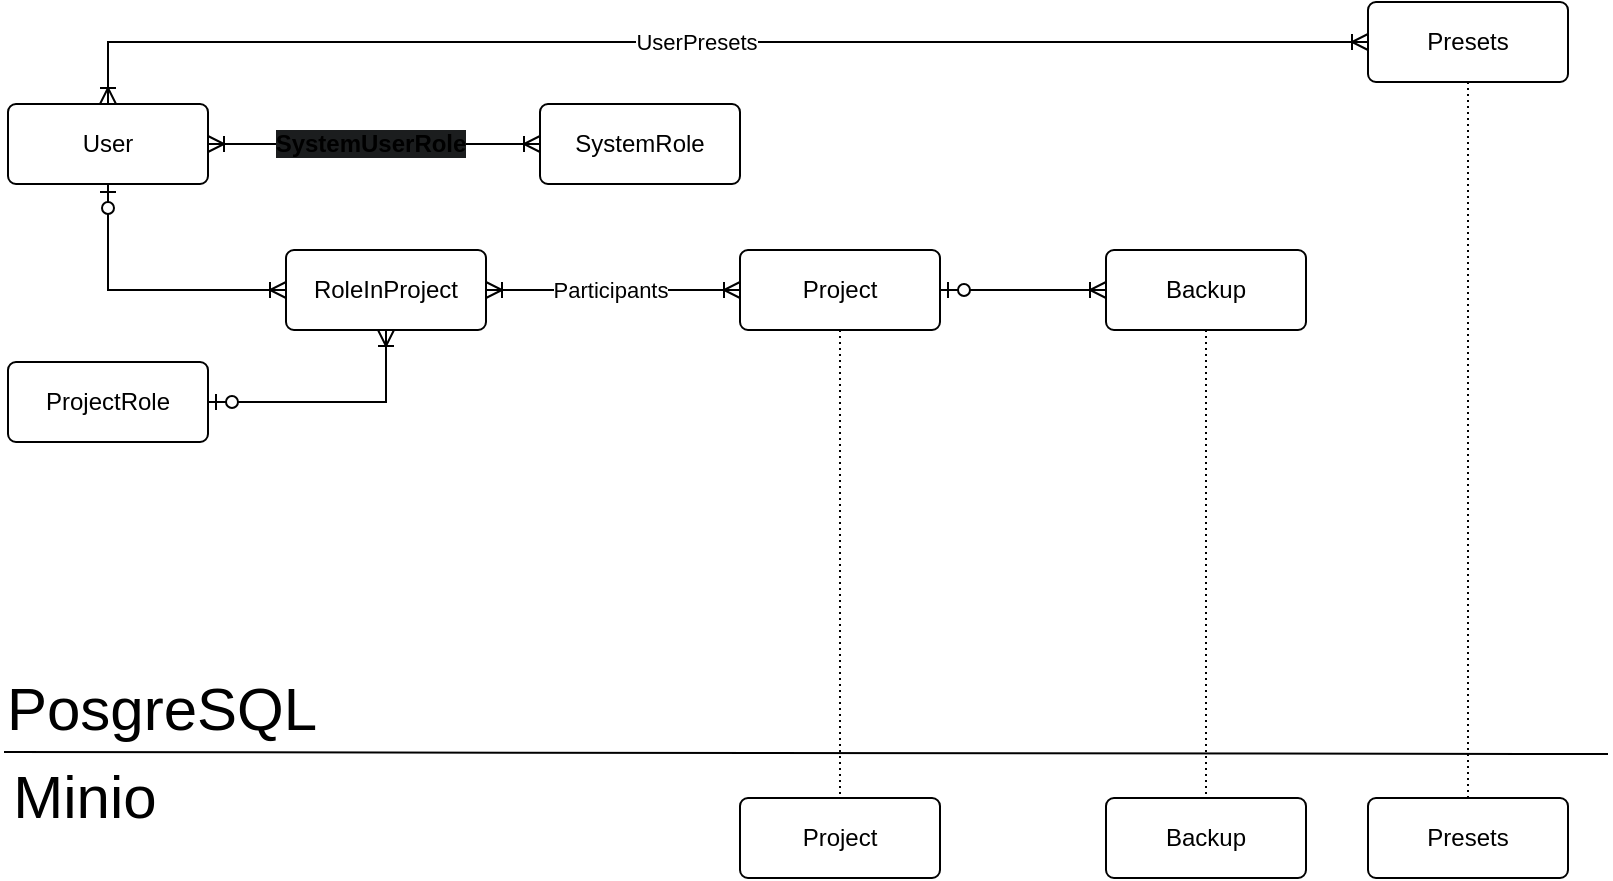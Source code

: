 <mxfile version="28.2.5" pages="2">
  <diagram id="R2lEEEUBdFMjLlhIrx00" name="ER">
    <mxGraphModel dx="772" dy="470" grid="0" gridSize="10" guides="1" tooltips="1" connect="1" arrows="1" fold="1" page="1" pageScale="1" pageWidth="850" pageHeight="1100" math="0" shadow="0" extFonts="Permanent Marker^https://fonts.googleapis.com/css?family=Permanent+Marker">
      <root>
        <mxCell id="0" />
        <mxCell id="1" parent="0" />
        <mxCell id="MiXUTfPicyYtFtNOJcQc-1" value="" style="endArrow=none;html=1;rounded=0;" edge="1" parent="1">
          <mxGeometry width="50" height="50" relative="1" as="geometry">
            <mxPoint x="21" y="662" as="sourcePoint" />
            <mxPoint x="823" y="663" as="targetPoint" />
          </mxGeometry>
        </mxCell>
        <mxCell id="MiXUTfPicyYtFtNOJcQc-2" value="Minio" style="text;html=1;align=center;verticalAlign=middle;whiteSpace=wrap;rounded=0;fontSize=30;" vertex="1" parent="1">
          <mxGeometry x="19" y="669" width="85" height="30" as="geometry" />
        </mxCell>
        <mxCell id="MiXUTfPicyYtFtNOJcQc-3" value="PosgreSQL" style="text;html=1;align=center;verticalAlign=middle;whiteSpace=wrap;rounded=0;fontSize=30;" vertex="1" parent="1">
          <mxGeometry x="19" y="625" width="162" height="30" as="geometry" />
        </mxCell>
        <mxCell id="MiXUTfPicyYtFtNOJcQc-4" value="User" style="rounded=1;arcSize=10;whiteSpace=wrap;html=1;align=center;" vertex="1" parent="1">
          <mxGeometry x="23" y="338" width="100" height="40" as="geometry" />
        </mxCell>
        <mxCell id="MiXUTfPicyYtFtNOJcQc-5" value="SystemRole" style="rounded=1;arcSize=10;whiteSpace=wrap;html=1;align=center;" vertex="1" parent="1">
          <mxGeometry x="289" y="338" width="100" height="40" as="geometry" />
        </mxCell>
        <mxCell id="MiXUTfPicyYtFtNOJcQc-6" value="Project" style="rounded=1;arcSize=10;whiteSpace=wrap;html=1;align=center;" vertex="1" parent="1">
          <mxGeometry x="389" y="411" width="100" height="40" as="geometry" />
        </mxCell>
        <mxCell id="MiXUTfPicyYtFtNOJcQc-7" value="" style="edgeStyle=entityRelationEdgeStyle;fontSize=12;html=1;endArrow=ERoneToMany;startArrow=ERoneToMany;rounded=0;exitX=1;exitY=0.5;exitDx=0;exitDy=0;entryX=0;entryY=0.5;entryDx=0;entryDy=0;" edge="1" parent="1" source="MiXUTfPicyYtFtNOJcQc-4" target="MiXUTfPicyYtFtNOJcQc-5">
          <mxGeometry width="100" height="100" relative="1" as="geometry">
            <mxPoint x="344" y="628" as="sourcePoint" />
            <mxPoint x="444" y="528" as="targetPoint" />
          </mxGeometry>
        </mxCell>
        <mxCell id="MiXUTfPicyYtFtNOJcQc-8" value="&lt;span style=&quot;font-size: 12px; font-weight: 700; background-color: rgb(27, 29, 30);&quot;&gt;SystemUserRole&lt;/span&gt;" style="edgeLabel;html=1;align=center;verticalAlign=middle;resizable=0;points=[];" vertex="1" connectable="0" parent="MiXUTfPicyYtFtNOJcQc-7">
          <mxGeometry x="-0.014" y="-5" relative="1" as="geometry">
            <mxPoint x="-1" y="-5" as="offset" />
          </mxGeometry>
        </mxCell>
        <mxCell id="MiXUTfPicyYtFtNOJcQc-13" value="ProjectRole" style="rounded=1;arcSize=10;whiteSpace=wrap;html=1;align=center;" vertex="1" parent="1">
          <mxGeometry x="23" y="467" width="100" height="40" as="geometry" />
        </mxCell>
        <mxCell id="MiXUTfPicyYtFtNOJcQc-14" value="RoleInProject" style="rounded=1;arcSize=10;whiteSpace=wrap;html=1;align=center;" vertex="1" parent="1">
          <mxGeometry x="162" y="411" width="100" height="40" as="geometry" />
        </mxCell>
        <mxCell id="MiXUTfPicyYtFtNOJcQc-15" value="" style="edgeStyle=orthogonalEdgeStyle;fontSize=12;html=1;endArrow=ERoneToMany;startArrow=ERzeroToOne;rounded=0;exitX=0.5;exitY=1;exitDx=0;exitDy=0;entryX=0;entryY=0.5;entryDx=0;entryDy=0;" edge="1" parent="1" source="MiXUTfPicyYtFtNOJcQc-4" target="MiXUTfPicyYtFtNOJcQc-14">
          <mxGeometry width="100" height="100" relative="1" as="geometry">
            <mxPoint x="237" y="535" as="sourcePoint" />
            <mxPoint x="337" y="435" as="targetPoint" />
          </mxGeometry>
        </mxCell>
        <mxCell id="MiXUTfPicyYtFtNOJcQc-16" value="" style="edgeStyle=orthogonalEdgeStyle;fontSize=12;html=1;endArrow=ERoneToMany;startArrow=ERzeroToOne;rounded=0;exitX=1;exitY=0.5;exitDx=0;exitDy=0;entryX=0.5;entryY=1;entryDx=0;entryDy=0;" edge="1" parent="1" source="MiXUTfPicyYtFtNOJcQc-13" target="MiXUTfPicyYtFtNOJcQc-14">
          <mxGeometry width="100" height="100" relative="1" as="geometry">
            <mxPoint x="170" y="442" as="sourcePoint" />
            <mxPoint x="259" y="495" as="targetPoint" />
          </mxGeometry>
        </mxCell>
        <mxCell id="MiXUTfPicyYtFtNOJcQc-18" value="" style="edgeStyle=entityRelationEdgeStyle;fontSize=12;html=1;endArrow=ERoneToMany;startArrow=ERoneToMany;rounded=0;exitX=1;exitY=0.5;exitDx=0;exitDy=0;entryX=0;entryY=0.5;entryDx=0;entryDy=0;" edge="1" parent="1" source="MiXUTfPicyYtFtNOJcQc-14" target="MiXUTfPicyYtFtNOJcQc-6">
          <mxGeometry width="100" height="100" relative="1" as="geometry">
            <mxPoint x="239" y="353" as="sourcePoint" />
            <mxPoint x="405" y="353" as="targetPoint" />
          </mxGeometry>
        </mxCell>
        <mxCell id="MiXUTfPicyYtFtNOJcQc-19" value="Participants" style="edgeLabel;html=1;align=center;verticalAlign=middle;resizable=0;points=[];" vertex="1" connectable="0" parent="MiXUTfPicyYtFtNOJcQc-18">
          <mxGeometry x="-0.014" y="-5" relative="1" as="geometry">
            <mxPoint x="-1" y="-5" as="offset" />
          </mxGeometry>
        </mxCell>
        <mxCell id="MiXUTfPicyYtFtNOJcQc-21" value="Backup" style="rounded=1;arcSize=10;whiteSpace=wrap;html=1;align=center;" vertex="1" parent="1">
          <mxGeometry x="572" y="411" width="100" height="40" as="geometry" />
        </mxCell>
        <mxCell id="MiXUTfPicyYtFtNOJcQc-22" value="" style="edgeStyle=orthogonalEdgeStyle;fontSize=12;html=1;endArrow=ERoneToMany;startArrow=ERzeroToOne;rounded=0;exitX=1;exitY=0.5;exitDx=0;exitDy=0;entryX=0;entryY=0.5;entryDx=0;entryDy=0;" edge="1" parent="1" source="MiXUTfPicyYtFtNOJcQc-6" target="MiXUTfPicyYtFtNOJcQc-21">
          <mxGeometry width="100" height="100" relative="1" as="geometry">
            <mxPoint x="108" y="425" as="sourcePoint" />
            <mxPoint x="197" y="478" as="targetPoint" />
          </mxGeometry>
        </mxCell>
        <mxCell id="MiXUTfPicyYtFtNOJcQc-24" value="Presets" style="rounded=1;arcSize=10;whiteSpace=wrap;html=1;align=center;" vertex="1" parent="1">
          <mxGeometry x="703" y="287" width="100" height="40" as="geometry" />
        </mxCell>
        <mxCell id="MiXUTfPicyYtFtNOJcQc-25" value="" style="edgeStyle=orthogonalEdgeStyle;fontSize=12;html=1;endArrow=ERoneToMany;startArrow=ERoneToMany;rounded=0;exitX=0.5;exitY=0;exitDx=0;exitDy=0;entryX=0;entryY=0.5;entryDx=0;entryDy=0;" edge="1" parent="1" source="MiXUTfPicyYtFtNOJcQc-4" target="MiXUTfPicyYtFtNOJcQc-24">
          <mxGeometry width="100" height="100" relative="1" as="geometry">
            <mxPoint x="235" y="355" as="sourcePoint" />
            <mxPoint x="401" y="355" as="targetPoint" />
          </mxGeometry>
        </mxCell>
        <mxCell id="MiXUTfPicyYtFtNOJcQc-26" value="UserPresets" style="edgeLabel;html=1;align=center;verticalAlign=middle;resizable=0;points=[];" vertex="1" connectable="0" parent="MiXUTfPicyYtFtNOJcQc-25">
          <mxGeometry x="-0.014" y="-5" relative="1" as="geometry">
            <mxPoint x="-1" y="-5" as="offset" />
          </mxGeometry>
        </mxCell>
        <mxCell id="MiXUTfPicyYtFtNOJcQc-27" value="" style="endArrow=none;html=1;rounded=0;dashed=1;dashPattern=1 2;exitX=0.5;exitY=1;exitDx=0;exitDy=0;entryX=0.5;entryY=0;entryDx=0;entryDy=0;" edge="1" parent="1" source="MiXUTfPicyYtFtNOJcQc-6" target="MiXUTfPicyYtFtNOJcQc-29">
          <mxGeometry relative="1" as="geometry">
            <mxPoint x="277" y="593" as="sourcePoint" />
            <mxPoint x="437" y="742" as="targetPoint" />
          </mxGeometry>
        </mxCell>
        <mxCell id="MiXUTfPicyYtFtNOJcQc-29" value="Project" style="rounded=1;arcSize=10;whiteSpace=wrap;html=1;align=center;" vertex="1" parent="1">
          <mxGeometry x="389" y="685" width="100" height="40" as="geometry" />
        </mxCell>
        <mxCell id="MiXUTfPicyYtFtNOJcQc-30" value="Backup" style="rounded=1;arcSize=10;whiteSpace=wrap;html=1;align=center;" vertex="1" parent="1">
          <mxGeometry x="572" y="685" width="100" height="40" as="geometry" />
        </mxCell>
        <mxCell id="MiXUTfPicyYtFtNOJcQc-31" value="" style="endArrow=none;html=1;rounded=0;dashed=1;dashPattern=1 2;exitX=0.5;exitY=1;exitDx=0;exitDy=0;" edge="1" parent="1" source="MiXUTfPicyYtFtNOJcQc-21" target="MiXUTfPicyYtFtNOJcQc-30">
          <mxGeometry relative="1" as="geometry">
            <mxPoint x="440" y="617" as="sourcePoint" />
            <mxPoint x="443" y="906" as="targetPoint" />
          </mxGeometry>
        </mxCell>
        <mxCell id="MiXUTfPicyYtFtNOJcQc-32" value="" style="endArrow=none;html=1;rounded=0;dashed=1;dashPattern=1 2;exitX=0.5;exitY=1;exitDx=0;exitDy=0;" edge="1" parent="1" source="MiXUTfPicyYtFtNOJcQc-24" target="MiXUTfPicyYtFtNOJcQc-33">
          <mxGeometry relative="1" as="geometry">
            <mxPoint x="619" y="554" as="sourcePoint" />
            <mxPoint x="777" y="714" as="targetPoint" />
          </mxGeometry>
        </mxCell>
        <mxCell id="MiXUTfPicyYtFtNOJcQc-33" value="Presets" style="rounded=1;arcSize=10;whiteSpace=wrap;html=1;align=center;" vertex="1" parent="1">
          <mxGeometry x="703" y="685" width="100" height="40" as="geometry" />
        </mxCell>
      </root>
    </mxGraphModel>
  </diagram>
  <diagram id="X4mFabVFIlzyKLe22SA6" name="Даталогическая">
    <mxGraphModel dx="1737" dy="1057" grid="0" gridSize="10" guides="1" tooltips="1" connect="1" arrows="1" fold="1" page="1" pageScale="1" pageWidth="827" pageHeight="1169" math="0" shadow="0">
      <root>
        <mxCell id="0" />
        <mxCell id="1" parent="0" />
        <mxCell id="0GgDNS_h3OPuPoDcjd2u-1" value="" style="endArrow=none;html=1;rounded=0;" edge="1" parent="1">
          <mxGeometry width="50" height="50" relative="1" as="geometry">
            <mxPoint x="70" y="951" as="sourcePoint" />
            <mxPoint x="1612" y="951" as="targetPoint" />
          </mxGeometry>
        </mxCell>
        <mxCell id="0GgDNS_h3OPuPoDcjd2u-2" value="Minio" style="text;html=1;align=center;verticalAlign=middle;whiteSpace=wrap;rounded=0;fontSize=30;" vertex="1" parent="1">
          <mxGeometry x="68" y="958" width="85" height="30" as="geometry" />
        </mxCell>
        <mxCell id="0GgDNS_h3OPuPoDcjd2u-3" value="PosgreSQL" style="text;html=1;align=center;verticalAlign=middle;whiteSpace=wrap;rounded=0;fontSize=30;" vertex="1" parent="1">
          <mxGeometry x="68" y="914" width="162" height="30" as="geometry" />
        </mxCell>
        <mxCell id="0GgDNS_h3OPuPoDcjd2u-20" value="" style="endArrow=none;html=1;rounded=0;dashed=1;dashPattern=1 2;exitX=0.529;exitY=1.067;exitDx=0;exitDy=0;entryX=0.5;entryY=0;entryDx=0;entryDy=0;exitPerimeter=0;" edge="1" parent="1" source="Ulau5M928v_NLV1CmxzD-84" target="0GgDNS_h3OPuPoDcjd2u-21">
          <mxGeometry relative="1" as="geometry">
            <mxPoint x="627" y="740" as="sourcePoint" />
            <mxPoint x="625" y="1031" as="targetPoint" />
          </mxGeometry>
        </mxCell>
        <mxCell id="0GgDNS_h3OPuPoDcjd2u-21" value="Project" style="rounded=1;arcSize=10;whiteSpace=wrap;html=1;align=center;" vertex="1" parent="1">
          <mxGeometry x="577" y="974" width="100" height="40" as="geometry" />
        </mxCell>
        <mxCell id="0GgDNS_h3OPuPoDcjd2u-22" value="Backup" style="rounded=1;arcSize=10;whiteSpace=wrap;html=1;align=center;" vertex="1" parent="1">
          <mxGeometry x="902" y="974" width="100" height="40" as="geometry" />
        </mxCell>
        <mxCell id="0GgDNS_h3OPuPoDcjd2u-23" value="" style="endArrow=none;html=1;rounded=0;dashed=1;dashPattern=1 2;exitX=0.542;exitY=1.016;exitDx=0;exitDy=0;exitPerimeter=0;" edge="1" parent="1" source="Ulau5M928v_NLV1CmxzD-100" target="0GgDNS_h3OPuPoDcjd2u-22">
          <mxGeometry relative="1" as="geometry">
            <mxPoint x="952" y="740" as="sourcePoint" />
            <mxPoint x="773" y="1195" as="targetPoint" />
          </mxGeometry>
        </mxCell>
        <mxCell id="0GgDNS_h3OPuPoDcjd2u-24" value="" style="endArrow=none;html=1;rounded=0;dashed=1;dashPattern=1 2;exitX=0.54;exitY=1.155;exitDx=0;exitDy=0;exitPerimeter=0;" edge="1" parent="1" source="Ulau5M928v_NLV1CmxzD-13" target="0GgDNS_h3OPuPoDcjd2u-25">
          <mxGeometry relative="1" as="geometry">
            <mxPoint x="1189" y="616" as="sourcePoint" />
            <mxPoint x="1213" y="1003" as="targetPoint" />
          </mxGeometry>
        </mxCell>
        <mxCell id="0GgDNS_h3OPuPoDcjd2u-25" value="Presets" style="rounded=1;arcSize=10;whiteSpace=wrap;html=1;align=center;" vertex="1" parent="1">
          <mxGeometry x="1139" y="974" width="100" height="40" as="geometry" />
        </mxCell>
        <mxCell id="0GgDNS_h3OPuPoDcjd2u-26" value="Role" style="shape=table;startSize=30;container=1;collapsible=1;childLayout=tableLayout;fixedRows=1;rowLines=0;fontStyle=1;align=center;resizeLast=1;html=1;" vertex="1" parent="1">
          <mxGeometry x="76" y="744" width="180" height="121" as="geometry" />
        </mxCell>
        <mxCell id="0GgDNS_h3OPuPoDcjd2u-27" value="" style="shape=tableRow;horizontal=0;startSize=0;swimlaneHead=0;swimlaneBody=0;fillColor=none;collapsible=0;dropTarget=0;points=[[0,0.5],[1,0.5]];portConstraint=eastwest;top=0;left=0;right=0;bottom=1;" vertex="1" parent="0GgDNS_h3OPuPoDcjd2u-26">
          <mxGeometry y="30" width="180" height="30" as="geometry" />
        </mxCell>
        <mxCell id="0GgDNS_h3OPuPoDcjd2u-28" value="PK" style="shape=partialRectangle;connectable=0;fillColor=none;top=0;left=0;bottom=0;right=0;fontStyle=1;overflow=hidden;whiteSpace=wrap;html=1;" vertex="1" parent="0GgDNS_h3OPuPoDcjd2u-27">
          <mxGeometry width="30" height="30" as="geometry">
            <mxRectangle width="30" height="30" as="alternateBounds" />
          </mxGeometry>
        </mxCell>
        <mxCell id="0GgDNS_h3OPuPoDcjd2u-29" value="id serial" style="shape=partialRectangle;connectable=0;fillColor=none;top=0;left=0;bottom=0;right=0;align=left;spacingLeft=6;fontStyle=5;overflow=hidden;whiteSpace=wrap;html=1;" vertex="1" parent="0GgDNS_h3OPuPoDcjd2u-27">
          <mxGeometry x="30" width="150" height="30" as="geometry">
            <mxRectangle width="150" height="30" as="alternateBounds" />
          </mxGeometry>
        </mxCell>
        <mxCell id="0GgDNS_h3OPuPoDcjd2u-30" value="" style="shape=tableRow;horizontal=0;startSize=0;swimlaneHead=0;swimlaneBody=0;fillColor=none;collapsible=0;dropTarget=0;points=[[0,0.5],[1,0.5]];portConstraint=eastwest;top=0;left=0;right=0;bottom=0;" vertex="1" parent="0GgDNS_h3OPuPoDcjd2u-26">
          <mxGeometry y="60" width="180" height="30" as="geometry" />
        </mxCell>
        <mxCell id="0GgDNS_h3OPuPoDcjd2u-31" value="" style="shape=partialRectangle;connectable=0;fillColor=none;top=0;left=0;bottom=0;right=0;editable=1;overflow=hidden;whiteSpace=wrap;html=1;" vertex="1" parent="0GgDNS_h3OPuPoDcjd2u-30">
          <mxGeometry width="30" height="30" as="geometry">
            <mxRectangle width="30" height="30" as="alternateBounds" />
          </mxGeometry>
        </mxCell>
        <mxCell id="0GgDNS_h3OPuPoDcjd2u-32" value="name NOT NULL" style="shape=partialRectangle;connectable=0;fillColor=none;top=0;left=0;bottom=0;right=0;align=left;spacingLeft=6;overflow=hidden;whiteSpace=wrap;html=1;" vertex="1" parent="0GgDNS_h3OPuPoDcjd2u-30">
          <mxGeometry x="30" width="150" height="30" as="geometry">
            <mxRectangle width="150" height="30" as="alternateBounds" />
          </mxGeometry>
        </mxCell>
        <mxCell id="EyJloeA4ZPEIXyLU_PgT-1" value="" style="shape=tableRow;horizontal=0;startSize=0;swimlaneHead=0;swimlaneBody=0;fillColor=none;collapsible=0;dropTarget=0;points=[[0,0.5],[1,0.5]];portConstraint=eastwest;top=0;left=0;right=0;bottom=0;" vertex="1" parent="0GgDNS_h3OPuPoDcjd2u-26">
          <mxGeometry y="90" width="180" height="30" as="geometry" />
        </mxCell>
        <mxCell id="EyJloeA4ZPEIXyLU_PgT-2" value="" style="shape=partialRectangle;connectable=0;fillColor=none;top=0;left=0;bottom=0;right=0;editable=1;overflow=hidden;whiteSpace=wrap;html=1;" vertex="1" parent="EyJloeA4ZPEIXyLU_PgT-1">
          <mxGeometry width="30" height="30" as="geometry">
            <mxRectangle width="30" height="30" as="alternateBounds" />
          </mxGeometry>
        </mxCell>
        <mxCell id="EyJloeA4ZPEIXyLU_PgT-3" value="description NOT NULL" style="shape=partialRectangle;connectable=0;fillColor=none;top=0;left=0;bottom=0;right=0;align=left;spacingLeft=6;overflow=hidden;whiteSpace=wrap;html=1;" vertex="1" parent="EyJloeA4ZPEIXyLU_PgT-1">
          <mxGeometry x="30" width="150" height="30" as="geometry">
            <mxRectangle width="150" height="30" as="alternateBounds" />
          </mxGeometry>
        </mxCell>
        <mxCell id="0GgDNS_h3OPuPoDcjd2u-39" value="User" style="shape=table;startSize=30;container=1;collapsible=1;childLayout=tableLayout;fixedRows=1;rowLines=0;fontStyle=1;align=center;resizeLast=1;html=1;" vertex="1" parent="1">
          <mxGeometry x="68" y="358" width="180" height="90.95" as="geometry" />
        </mxCell>
        <mxCell id="0GgDNS_h3OPuPoDcjd2u-40" value="" style="shape=tableRow;horizontal=0;startSize=0;swimlaneHead=0;swimlaneBody=0;fillColor=none;collapsible=0;dropTarget=0;points=[[0,0.5],[1,0.5]];portConstraint=eastwest;top=0;left=0;right=0;bottom=1;" vertex="1" parent="0GgDNS_h3OPuPoDcjd2u-39">
          <mxGeometry y="30" width="180" height="30" as="geometry" />
        </mxCell>
        <mxCell id="0GgDNS_h3OPuPoDcjd2u-41" value="PK" style="shape=partialRectangle;connectable=0;fillColor=none;top=0;left=0;bottom=0;right=0;fontStyle=1;overflow=hidden;whiteSpace=wrap;html=1;" vertex="1" parent="0GgDNS_h3OPuPoDcjd2u-40">
          <mxGeometry width="30" height="30" as="geometry">
            <mxRectangle width="30" height="30" as="alternateBounds" />
          </mxGeometry>
        </mxCell>
        <mxCell id="0GgDNS_h3OPuPoDcjd2u-42" value="username varchar(15)" style="shape=partialRectangle;connectable=0;fillColor=none;top=0;left=0;bottom=0;right=0;align=left;spacingLeft=6;fontStyle=5;overflow=hidden;whiteSpace=wrap;html=1;" vertex="1" parent="0GgDNS_h3OPuPoDcjd2u-40">
          <mxGeometry x="30" width="150" height="30" as="geometry">
            <mxRectangle width="150" height="30" as="alternateBounds" />
          </mxGeometry>
        </mxCell>
        <mxCell id="EyJloeA4ZPEIXyLU_PgT-14" value="" style="shape=tableRow;horizontal=0;startSize=0;swimlaneHead=0;swimlaneBody=0;fillColor=none;collapsible=0;dropTarget=0;points=[[0,0.5],[1,0.5]];portConstraint=eastwest;top=0;left=0;right=0;bottom=0;" vertex="1" parent="0GgDNS_h3OPuPoDcjd2u-39">
          <mxGeometry y="60" width="180" height="30" as="geometry" />
        </mxCell>
        <mxCell id="EyJloeA4ZPEIXyLU_PgT-15" value="" style="shape=partialRectangle;connectable=0;fillColor=none;top=0;left=0;bottom=0;right=0;editable=1;overflow=hidden;whiteSpace=wrap;html=1;" vertex="1" parent="EyJloeA4ZPEIXyLU_PgT-14">
          <mxGeometry width="30" height="30" as="geometry">
            <mxRectangle width="30" height="30" as="alternateBounds" />
          </mxGeometry>
        </mxCell>
        <mxCell id="EyJloeA4ZPEIXyLU_PgT-16" value="email NOT NULL" style="shape=partialRectangle;connectable=0;fillColor=none;top=0;left=0;bottom=0;right=0;align=left;spacingLeft=6;overflow=hidden;whiteSpace=wrap;html=1;" vertex="1" parent="EyJloeA4ZPEIXyLU_PgT-14">
          <mxGeometry x="30" width="150" height="30" as="geometry">
            <mxRectangle width="150" height="30" as="alternateBounds" />
          </mxGeometry>
        </mxCell>
        <mxCell id="EyJloeA4ZPEIXyLU_PgT-4" value="Role" style="shape=table;startSize=30;container=1;collapsible=1;childLayout=tableLayout;fixedRows=1;rowLines=0;fontStyle=1;align=center;resizeLast=1;html=1;" vertex="1" parent="1">
          <mxGeometry x="566" y="357.95" width="217" height="91" as="geometry" />
        </mxCell>
        <mxCell id="EyJloeA4ZPEIXyLU_PgT-5" value="" style="shape=tableRow;horizontal=0;startSize=0;swimlaneHead=0;swimlaneBody=0;fillColor=none;collapsible=0;dropTarget=0;points=[[0,0.5],[1,0.5]];portConstraint=eastwest;top=0;left=0;right=0;bottom=1;" vertex="1" parent="EyJloeA4ZPEIXyLU_PgT-4">
          <mxGeometry y="30" width="217" height="30" as="geometry" />
        </mxCell>
        <mxCell id="EyJloeA4ZPEIXyLU_PgT-6" value="PK" style="shape=partialRectangle;connectable=0;fillColor=none;top=0;left=0;bottom=0;right=0;fontStyle=1;overflow=hidden;whiteSpace=wrap;html=1;" vertex="1" parent="EyJloeA4ZPEIXyLU_PgT-5">
          <mxGeometry width="30" height="30" as="geometry">
            <mxRectangle width="30" height="30" as="alternateBounds" />
          </mxGeometry>
        </mxCell>
        <mxCell id="EyJloeA4ZPEIXyLU_PgT-7" value="id serial" style="shape=partialRectangle;connectable=0;fillColor=none;top=0;left=0;bottom=0;right=0;align=left;spacingLeft=6;fontStyle=5;overflow=hidden;whiteSpace=wrap;html=1;" vertex="1" parent="EyJloeA4ZPEIXyLU_PgT-5">
          <mxGeometry x="30" width="187" height="30" as="geometry">
            <mxRectangle width="187" height="30" as="alternateBounds" />
          </mxGeometry>
        </mxCell>
        <mxCell id="EyJloeA4ZPEIXyLU_PgT-8" value="" style="shape=tableRow;horizontal=0;startSize=0;swimlaneHead=0;swimlaneBody=0;fillColor=none;collapsible=0;dropTarget=0;points=[[0,0.5],[1,0.5]];portConstraint=eastwest;top=0;left=0;right=0;bottom=0;" vertex="1" parent="EyJloeA4ZPEIXyLU_PgT-4">
          <mxGeometry y="60" width="217" height="30" as="geometry" />
        </mxCell>
        <mxCell id="EyJloeA4ZPEIXyLU_PgT-9" value="" style="shape=partialRectangle;connectable=0;fillColor=none;top=0;left=0;bottom=0;right=0;editable=1;overflow=hidden;whiteSpace=wrap;html=1;" vertex="1" parent="EyJloeA4ZPEIXyLU_PgT-8">
          <mxGeometry width="30" height="30" as="geometry">
            <mxRectangle width="30" height="30" as="alternateBounds" />
          </mxGeometry>
        </mxCell>
        <mxCell id="EyJloeA4ZPEIXyLU_PgT-10" value="name varchar (20) NOT NULL" style="shape=partialRectangle;connectable=0;fillColor=none;top=0;left=0;bottom=0;right=0;align=left;spacingLeft=6;overflow=hidden;whiteSpace=wrap;html=1;" vertex="1" parent="EyJloeA4ZPEIXyLU_PgT-8">
          <mxGeometry x="30" width="187" height="30" as="geometry">
            <mxRectangle width="187" height="30" as="alternateBounds" />
          </mxGeometry>
        </mxCell>
        <mxCell id="EyJloeA4ZPEIXyLU_PgT-23" value="SystemUserRole" style="shape=table;startSize=30;container=1;collapsible=1;childLayout=tableLayout;fixedRows=1;rowLines=0;fontStyle=1;align=center;resizeLast=1;html=1;" vertex="1" parent="1">
          <mxGeometry x="313" y="357.95" width="180" height="121" as="geometry" />
        </mxCell>
        <mxCell id="EyJloeA4ZPEIXyLU_PgT-24" value="" style="shape=tableRow;horizontal=0;startSize=0;swimlaneHead=0;swimlaneBody=0;fillColor=none;collapsible=0;dropTarget=0;points=[[0,0.5],[1,0.5]];portConstraint=eastwest;top=0;left=0;right=0;bottom=1;" vertex="1" parent="EyJloeA4ZPEIXyLU_PgT-23">
          <mxGeometry y="30" width="180" height="30" as="geometry" />
        </mxCell>
        <mxCell id="EyJloeA4ZPEIXyLU_PgT-25" value="PK" style="shape=partialRectangle;connectable=0;fillColor=none;top=0;left=0;bottom=0;right=0;fontStyle=1;overflow=hidden;whiteSpace=wrap;html=1;" vertex="1" parent="EyJloeA4ZPEIXyLU_PgT-24">
          <mxGeometry width="30" height="30" as="geometry">
            <mxRectangle width="30" height="30" as="alternateBounds" />
          </mxGeometry>
        </mxCell>
        <mxCell id="EyJloeA4ZPEIXyLU_PgT-26" value="id serial" style="shape=partialRectangle;connectable=0;fillColor=none;top=0;left=0;bottom=0;right=0;align=left;spacingLeft=6;fontStyle=5;overflow=hidden;whiteSpace=wrap;html=1;" vertex="1" parent="EyJloeA4ZPEIXyLU_PgT-24">
          <mxGeometry x="30" width="150" height="30" as="geometry">
            <mxRectangle width="150" height="30" as="alternateBounds" />
          </mxGeometry>
        </mxCell>
        <mxCell id="EyJloeA4ZPEIXyLU_PgT-27" value="" style="shape=tableRow;horizontal=0;startSize=0;swimlaneHead=0;swimlaneBody=0;fillColor=none;collapsible=0;dropTarget=0;points=[[0,0.5],[1,0.5]];portConstraint=eastwest;top=0;left=0;right=0;bottom=0;" vertex="1" parent="EyJloeA4ZPEIXyLU_PgT-23">
          <mxGeometry y="60" width="180" height="30" as="geometry" />
        </mxCell>
        <mxCell id="EyJloeA4ZPEIXyLU_PgT-28" value="FK" style="shape=partialRectangle;connectable=0;fillColor=none;top=0;left=0;bottom=0;right=0;editable=1;overflow=hidden;whiteSpace=wrap;html=1;" vertex="1" parent="EyJloeA4ZPEIXyLU_PgT-27">
          <mxGeometry width="30" height="30" as="geometry">
            <mxRectangle width="30" height="30" as="alternateBounds" />
          </mxGeometry>
        </mxCell>
        <mxCell id="EyJloeA4ZPEIXyLU_PgT-29" value="username NOT NULL" style="shape=partialRectangle;connectable=0;fillColor=none;top=0;left=0;bottom=0;right=0;align=left;spacingLeft=6;overflow=hidden;whiteSpace=wrap;html=1;" vertex="1" parent="EyJloeA4ZPEIXyLU_PgT-27">
          <mxGeometry x="30" width="150" height="30" as="geometry">
            <mxRectangle width="150" height="30" as="alternateBounds" />
          </mxGeometry>
        </mxCell>
        <mxCell id="Ulau5M928v_NLV1CmxzD-1" value="" style="shape=tableRow;horizontal=0;startSize=0;swimlaneHead=0;swimlaneBody=0;fillColor=none;collapsible=0;dropTarget=0;points=[[0,0.5],[1,0.5]];portConstraint=eastwest;top=0;left=0;right=0;bottom=0;" vertex="1" parent="EyJloeA4ZPEIXyLU_PgT-23">
          <mxGeometry y="90" width="180" height="30" as="geometry" />
        </mxCell>
        <mxCell id="Ulau5M928v_NLV1CmxzD-2" value="FK" style="shape=partialRectangle;connectable=0;fillColor=none;top=0;left=0;bottom=0;right=0;editable=1;overflow=hidden;whiteSpace=wrap;html=1;" vertex="1" parent="Ulau5M928v_NLV1CmxzD-1">
          <mxGeometry width="30" height="30" as="geometry">
            <mxRectangle width="30" height="30" as="alternateBounds" />
          </mxGeometry>
        </mxCell>
        <mxCell id="Ulau5M928v_NLV1CmxzD-3" value="role_id NOT NULL" style="shape=partialRectangle;connectable=0;fillColor=none;top=0;left=0;bottom=0;right=0;align=left;spacingLeft=6;overflow=hidden;whiteSpace=wrap;html=1;" vertex="1" parent="Ulau5M928v_NLV1CmxzD-1">
          <mxGeometry x="30" width="150" height="30" as="geometry">
            <mxRectangle width="150" height="30" as="alternateBounds" />
          </mxGeometry>
        </mxCell>
        <mxCell id="Ulau5M928v_NLV1CmxzD-4" value="" style="edgeStyle=orthogonalEdgeStyle;fontSize=12;html=1;endArrow=ERoneToMany;startArrow=ERmandOne;rounded=0;exitX=1;exitY=0.5;exitDx=0;exitDy=0;entryX=0;entryY=0.5;entryDx=0;entryDy=0;" edge="1" parent="1" source="0GgDNS_h3OPuPoDcjd2u-40" target="EyJloeA4ZPEIXyLU_PgT-27">
          <mxGeometry width="100" height="100" relative="1" as="geometry">
            <mxPoint x="463" y="575" as="sourcePoint" />
            <mxPoint x="563" y="475" as="targetPoint" />
          </mxGeometry>
        </mxCell>
        <mxCell id="Ulau5M928v_NLV1CmxzD-5" value="" style="edgeStyle=orthogonalEdgeStyle;fontSize=12;html=1;endArrow=ERoneToMany;startArrow=ERmandOne;rounded=0;exitX=0;exitY=0.5;exitDx=0;exitDy=0;entryX=1;entryY=0.5;entryDx=0;entryDy=0;" edge="1" parent="1" source="EyJloeA4ZPEIXyLU_PgT-5" target="Ulau5M928v_NLV1CmxzD-1">
          <mxGeometry width="100" height="100" relative="1" as="geometry">
            <mxPoint x="276" y="421" as="sourcePoint" />
            <mxPoint x="341" y="451" as="targetPoint" />
          </mxGeometry>
        </mxCell>
        <mxCell id="Ulau5M928v_NLV1CmxzD-6" value="Presets" style="shape=table;startSize=30;container=1;collapsible=1;childLayout=tableLayout;fixedRows=1;rowLines=0;fontStyle=1;align=center;resizeLast=1;html=1;" vertex="1" parent="1">
          <mxGeometry x="1064" y="176.95" width="227" height="181" as="geometry" />
        </mxCell>
        <mxCell id="Ulau5M928v_NLV1CmxzD-7" value="" style="shape=tableRow;horizontal=0;startSize=0;swimlaneHead=0;swimlaneBody=0;fillColor=none;collapsible=0;dropTarget=0;points=[[0,0.5],[1,0.5]];portConstraint=eastwest;top=0;left=0;right=0;bottom=1;" vertex="1" parent="Ulau5M928v_NLV1CmxzD-6">
          <mxGeometry y="30" width="227" height="30" as="geometry" />
        </mxCell>
        <mxCell id="Ulau5M928v_NLV1CmxzD-8" value="PK" style="shape=partialRectangle;connectable=0;fillColor=none;top=0;left=0;bottom=0;right=0;fontStyle=1;overflow=hidden;whiteSpace=wrap;html=1;" vertex="1" parent="Ulau5M928v_NLV1CmxzD-7">
          <mxGeometry width="30" height="30" as="geometry">
            <mxRectangle width="30" height="30" as="alternateBounds" />
          </mxGeometry>
        </mxCell>
        <mxCell id="Ulau5M928v_NLV1CmxzD-9" value="id serial" style="shape=partialRectangle;connectable=0;fillColor=none;top=0;left=0;bottom=0;right=0;align=left;spacingLeft=6;fontStyle=5;overflow=hidden;whiteSpace=wrap;html=1;" vertex="1" parent="Ulau5M928v_NLV1CmxzD-7">
          <mxGeometry x="30" width="197" height="30" as="geometry">
            <mxRectangle width="197" height="30" as="alternateBounds" />
          </mxGeometry>
        </mxCell>
        <mxCell id="Ulau5M928v_NLV1CmxzD-10" value="" style="shape=tableRow;horizontal=0;startSize=0;swimlaneHead=0;swimlaneBody=0;fillColor=none;collapsible=0;dropTarget=0;points=[[0,0.5],[1,0.5]];portConstraint=eastwest;top=0;left=0;right=0;bottom=0;" vertex="1" parent="Ulau5M928v_NLV1CmxzD-6">
          <mxGeometry y="60" width="227" height="30" as="geometry" />
        </mxCell>
        <mxCell id="Ulau5M928v_NLV1CmxzD-11" value="" style="shape=partialRectangle;connectable=0;fillColor=none;top=0;left=0;bottom=0;right=0;editable=1;overflow=hidden;whiteSpace=wrap;html=1;" vertex="1" parent="Ulau5M928v_NLV1CmxzD-10">
          <mxGeometry width="30" height="30" as="geometry">
            <mxRectangle width="30" height="30" as="alternateBounds" />
          </mxGeometry>
        </mxCell>
        <mxCell id="Ulau5M928v_NLV1CmxzD-12" value="name varchar(30) NOT NULL" style="shape=partialRectangle;connectable=0;fillColor=none;top=0;left=0;bottom=0;right=0;align=left;spacingLeft=6;overflow=hidden;whiteSpace=wrap;html=1;" vertex="1" parent="Ulau5M928v_NLV1CmxzD-10">
          <mxGeometry x="30" width="197" height="30" as="geometry">
            <mxRectangle width="197" height="30" as="alternateBounds" />
          </mxGeometry>
        </mxCell>
        <mxCell id="Ulau5M928v_NLV1CmxzD-26" value="" style="shape=tableRow;horizontal=0;startSize=0;swimlaneHead=0;swimlaneBody=0;fillColor=none;collapsible=0;dropTarget=0;points=[[0,0.5],[1,0.5]];portConstraint=eastwest;top=0;left=0;right=0;bottom=0;" vertex="1" parent="Ulau5M928v_NLV1CmxzD-6">
          <mxGeometry y="90" width="227" height="30" as="geometry" />
        </mxCell>
        <mxCell id="Ulau5M928v_NLV1CmxzD-27" value="" style="shape=partialRectangle;connectable=0;fillColor=none;top=0;left=0;bottom=0;right=0;editable=1;overflow=hidden;whiteSpace=wrap;html=1;" vertex="1" parent="Ulau5M928v_NLV1CmxzD-26">
          <mxGeometry width="30" height="30" as="geometry">
            <mxRectangle width="30" height="30" as="alternateBounds" />
          </mxGeometry>
        </mxCell>
        <mxCell id="Ulau5M928v_NLV1CmxzD-28" value="description text" style="shape=partialRectangle;connectable=0;fillColor=none;top=0;left=0;bottom=0;right=0;align=left;spacingLeft=6;overflow=hidden;whiteSpace=wrap;html=1;" vertex="1" parent="Ulau5M928v_NLV1CmxzD-26">
          <mxGeometry x="30" width="197" height="30" as="geometry">
            <mxRectangle width="197" height="30" as="alternateBounds" />
          </mxGeometry>
        </mxCell>
        <mxCell id="Ulau5M928v_NLV1CmxzD-29" value="" style="shape=tableRow;horizontal=0;startSize=0;swimlaneHead=0;swimlaneBody=0;fillColor=none;collapsible=0;dropTarget=0;points=[[0,0.5],[1,0.5]];portConstraint=eastwest;top=0;left=0;right=0;bottom=0;" vertex="1" parent="Ulau5M928v_NLV1CmxzD-6">
          <mxGeometry y="120" width="227" height="30" as="geometry" />
        </mxCell>
        <mxCell id="Ulau5M928v_NLV1CmxzD-30" value="FK" style="shape=partialRectangle;connectable=0;fillColor=none;top=0;left=0;bottom=0;right=0;editable=1;overflow=hidden;whiteSpace=wrap;html=1;" vertex="1" parent="Ulau5M928v_NLV1CmxzD-29">
          <mxGeometry width="30" height="30" as="geometry">
            <mxRectangle width="30" height="30" as="alternateBounds" />
          </mxGeometry>
        </mxCell>
        <mxCell id="Ulau5M928v_NLV1CmxzD-31" value="username NOT NULL" style="shape=partialRectangle;connectable=0;fillColor=none;top=0;left=0;bottom=0;right=0;align=left;spacingLeft=6;overflow=hidden;whiteSpace=wrap;html=1;" vertex="1" parent="Ulau5M928v_NLV1CmxzD-29">
          <mxGeometry x="30" width="197" height="30" as="geometry">
            <mxRectangle width="197" height="30" as="alternateBounds" />
          </mxGeometry>
        </mxCell>
        <mxCell id="Ulau5M928v_NLV1CmxzD-13" value="" style="shape=tableRow;horizontal=0;startSize=0;swimlaneHead=0;swimlaneBody=0;fillColor=none;collapsible=0;dropTarget=0;points=[[0,0.5],[1,0.5]];portConstraint=eastwest;top=0;left=0;right=0;bottom=0;" vertex="1" parent="Ulau5M928v_NLV1CmxzD-6">
          <mxGeometry y="150" width="227" height="30" as="geometry" />
        </mxCell>
        <mxCell id="Ulau5M928v_NLV1CmxzD-14" value="" style="shape=partialRectangle;connectable=0;fillColor=none;top=0;left=0;bottom=0;right=0;editable=1;overflow=hidden;whiteSpace=wrap;html=1;" vertex="1" parent="Ulau5M928v_NLV1CmxzD-13">
          <mxGeometry width="30" height="30" as="geometry">
            <mxRectangle width="30" height="30" as="alternateBounds" />
          </mxGeometry>
        </mxCell>
        <mxCell id="Ulau5M928v_NLV1CmxzD-15" value="minio_id int UNIQUE NOT NULL" style="shape=partialRectangle;connectable=0;fillColor=none;top=0;left=0;bottom=0;right=0;align=left;spacingLeft=6;overflow=hidden;whiteSpace=wrap;html=1;" vertex="1" parent="Ulau5M928v_NLV1CmxzD-13">
          <mxGeometry x="30" width="197" height="30" as="geometry">
            <mxRectangle width="197" height="30" as="alternateBounds" />
          </mxGeometry>
        </mxCell>
        <mxCell id="Ulau5M928v_NLV1CmxzD-32" value="" style="edgeStyle=orthogonalEdgeStyle;fontSize=12;html=1;endArrow=ERoneToMany;startArrow=ERmandOne;rounded=0;exitX=0;exitY=0.5;exitDx=0;exitDy=0;" edge="1" parent="1" source="0GgDNS_h3OPuPoDcjd2u-40" target="Ulau5M928v_NLV1CmxzD-29">
          <mxGeometry width="100" height="100" relative="1" as="geometry">
            <mxPoint x="280" y="400" as="sourcePoint" />
            <mxPoint x="345" y="430" as="targetPoint" />
          </mxGeometry>
        </mxCell>
        <mxCell id="Ulau5M928v_NLV1CmxzD-33" value="ProjectUserRole" style="shape=table;startSize=30;container=1;collapsible=1;childLayout=tableLayout;fixedRows=1;rowLines=0;fontStyle=1;align=center;resizeLast=1;html=1;" vertex="1" parent="1">
          <mxGeometry x="248" y="547" width="180" height="151" as="geometry" />
        </mxCell>
        <mxCell id="Ulau5M928v_NLV1CmxzD-34" value="" style="shape=tableRow;horizontal=0;startSize=0;swimlaneHead=0;swimlaneBody=0;fillColor=none;collapsible=0;dropTarget=0;points=[[0,0.5],[1,0.5]];portConstraint=eastwest;top=0;left=0;right=0;bottom=1;" vertex="1" parent="Ulau5M928v_NLV1CmxzD-33">
          <mxGeometry y="30" width="180" height="30" as="geometry" />
        </mxCell>
        <mxCell id="Ulau5M928v_NLV1CmxzD-35" value="PK" style="shape=partialRectangle;connectable=0;fillColor=none;top=0;left=0;bottom=0;right=0;fontStyle=1;overflow=hidden;whiteSpace=wrap;html=1;" vertex="1" parent="Ulau5M928v_NLV1CmxzD-34">
          <mxGeometry width="30" height="30" as="geometry">
            <mxRectangle width="30" height="30" as="alternateBounds" />
          </mxGeometry>
        </mxCell>
        <mxCell id="Ulau5M928v_NLV1CmxzD-36" value="id serial" style="shape=partialRectangle;connectable=0;fillColor=none;top=0;left=0;bottom=0;right=0;align=left;spacingLeft=6;fontStyle=5;overflow=hidden;whiteSpace=wrap;html=1;" vertex="1" parent="Ulau5M928v_NLV1CmxzD-34">
          <mxGeometry x="30" width="150" height="30" as="geometry">
            <mxRectangle width="150" height="30" as="alternateBounds" />
          </mxGeometry>
        </mxCell>
        <mxCell id="Ulau5M928v_NLV1CmxzD-37" value="" style="shape=tableRow;horizontal=0;startSize=0;swimlaneHead=0;swimlaneBody=0;fillColor=none;collapsible=0;dropTarget=0;points=[[0,0.5],[1,0.5]];portConstraint=eastwest;top=0;left=0;right=0;bottom=0;" vertex="1" parent="Ulau5M928v_NLV1CmxzD-33">
          <mxGeometry y="60" width="180" height="30" as="geometry" />
        </mxCell>
        <mxCell id="Ulau5M928v_NLV1CmxzD-38" value="FK" style="shape=partialRectangle;connectable=0;fillColor=none;top=0;left=0;bottom=0;right=0;editable=1;overflow=hidden;whiteSpace=wrap;html=1;" vertex="1" parent="Ulau5M928v_NLV1CmxzD-37">
          <mxGeometry width="30" height="30" as="geometry">
            <mxRectangle width="30" height="30" as="alternateBounds" />
          </mxGeometry>
        </mxCell>
        <mxCell id="Ulau5M928v_NLV1CmxzD-39" value="username NOT NULL" style="shape=partialRectangle;connectable=0;fillColor=none;top=0;left=0;bottom=0;right=0;align=left;spacingLeft=6;overflow=hidden;whiteSpace=wrap;html=1;" vertex="1" parent="Ulau5M928v_NLV1CmxzD-37">
          <mxGeometry x="30" width="150" height="30" as="geometry">
            <mxRectangle width="150" height="30" as="alternateBounds" />
          </mxGeometry>
        </mxCell>
        <mxCell id="Ulau5M928v_NLV1CmxzD-40" value="" style="shape=tableRow;horizontal=0;startSize=0;swimlaneHead=0;swimlaneBody=0;fillColor=none;collapsible=0;dropTarget=0;points=[[0,0.5],[1,0.5]];portConstraint=eastwest;top=0;left=0;right=0;bottom=0;" vertex="1" parent="Ulau5M928v_NLV1CmxzD-33">
          <mxGeometry y="90" width="180" height="30" as="geometry" />
        </mxCell>
        <mxCell id="Ulau5M928v_NLV1CmxzD-41" value="FK" style="shape=partialRectangle;connectable=0;fillColor=none;top=0;left=0;bottom=0;right=0;editable=1;overflow=hidden;whiteSpace=wrap;html=1;" vertex="1" parent="Ulau5M928v_NLV1CmxzD-40">
          <mxGeometry width="30" height="30" as="geometry">
            <mxRectangle width="30" height="30" as="alternateBounds" />
          </mxGeometry>
        </mxCell>
        <mxCell id="Ulau5M928v_NLV1CmxzD-42" value="role_id NOT NULL" style="shape=partialRectangle;connectable=0;fillColor=none;top=0;left=0;bottom=0;right=0;align=left;spacingLeft=6;overflow=hidden;whiteSpace=wrap;html=1;" vertex="1" parent="Ulau5M928v_NLV1CmxzD-40">
          <mxGeometry x="30" width="150" height="30" as="geometry">
            <mxRectangle width="150" height="30" as="alternateBounds" />
          </mxGeometry>
        </mxCell>
        <mxCell id="Ulau5M928v_NLV1CmxzD-45" value="" style="shape=tableRow;horizontal=0;startSize=0;swimlaneHead=0;swimlaneBody=0;fillColor=none;collapsible=0;dropTarget=0;points=[[0,0.5],[1,0.5]];portConstraint=eastwest;top=0;left=0;right=0;bottom=0;" vertex="1" parent="Ulau5M928v_NLV1CmxzD-33">
          <mxGeometry y="120" width="180" height="30" as="geometry" />
        </mxCell>
        <mxCell id="Ulau5M928v_NLV1CmxzD-46" value="FK" style="shape=partialRectangle;connectable=0;fillColor=none;top=0;left=0;bottom=0;right=0;editable=1;overflow=hidden;whiteSpace=wrap;html=1;" vertex="1" parent="Ulau5M928v_NLV1CmxzD-45">
          <mxGeometry width="30" height="30" as="geometry">
            <mxRectangle width="30" height="30" as="alternateBounds" />
          </mxGeometry>
        </mxCell>
        <mxCell id="Ulau5M928v_NLV1CmxzD-47" value="project_id NOT NULL" style="shape=partialRectangle;connectable=0;fillColor=none;top=0;left=0;bottom=0;right=0;align=left;spacingLeft=6;overflow=hidden;whiteSpace=wrap;html=1;" vertex="1" parent="Ulau5M928v_NLV1CmxzD-45">
          <mxGeometry x="30" width="150" height="30" as="geometry">
            <mxRectangle width="150" height="30" as="alternateBounds" />
          </mxGeometry>
        </mxCell>
        <mxCell id="Ulau5M928v_NLV1CmxzD-43" value="" style="edgeStyle=orthogonalEdgeStyle;fontSize=12;html=1;endArrow=ERoneToMany;startArrow=ERmandOne;rounded=0;exitX=0;exitY=0.5;exitDx=0;exitDy=0;entryX=0;entryY=0.5;entryDx=0;entryDy=0;" edge="1" parent="1" source="0GgDNS_h3OPuPoDcjd2u-27" target="Ulau5M928v_NLV1CmxzD-40">
          <mxGeometry width="100" height="100" relative="1" as="geometry">
            <mxPoint x="285" y="466" as="sourcePoint" />
            <mxPoint x="350" y="496" as="targetPoint" />
          </mxGeometry>
        </mxCell>
        <mxCell id="Ulau5M928v_NLV1CmxzD-44" value="" style="edgeStyle=orthogonalEdgeStyle;fontSize=12;html=1;endArrow=ERoneToMany;startArrow=ERmandOne;rounded=0;exitX=0;exitY=0.5;exitDx=0;exitDy=0;entryX=0;entryY=0.5;entryDx=0;entryDy=0;" edge="1" parent="1" source="0GgDNS_h3OPuPoDcjd2u-40" target="Ulau5M928v_NLV1CmxzD-37">
          <mxGeometry width="100" height="100" relative="1" as="geometry">
            <mxPoint x="161" y="791" as="sourcePoint" />
            <mxPoint x="333" y="654" as="targetPoint" />
          </mxGeometry>
        </mxCell>
        <mxCell id="Ulau5M928v_NLV1CmxzD-48" value="Project" style="shape=table;startSize=30;container=1;collapsible=1;childLayout=tableLayout;fixedRows=1;rowLines=0;fontStyle=1;align=center;resizeLast=1;html=1;" vertex="1" parent="1">
          <mxGeometry x="505" y="532" width="227" height="211" as="geometry" />
        </mxCell>
        <mxCell id="Ulau5M928v_NLV1CmxzD-49" value="" style="shape=tableRow;horizontal=0;startSize=0;swimlaneHead=0;swimlaneBody=0;fillColor=none;collapsible=0;dropTarget=0;points=[[0,0.5],[1,0.5]];portConstraint=eastwest;top=0;left=0;right=0;bottom=1;" vertex="1" parent="Ulau5M928v_NLV1CmxzD-48">
          <mxGeometry y="30" width="227" height="30" as="geometry" />
        </mxCell>
        <mxCell id="Ulau5M928v_NLV1CmxzD-50" value="PK" style="shape=partialRectangle;connectable=0;fillColor=none;top=0;left=0;bottom=0;right=0;fontStyle=1;overflow=hidden;whiteSpace=wrap;html=1;" vertex="1" parent="Ulau5M928v_NLV1CmxzD-49">
          <mxGeometry width="30" height="30" as="geometry">
            <mxRectangle width="30" height="30" as="alternateBounds" />
          </mxGeometry>
        </mxCell>
        <mxCell id="Ulau5M928v_NLV1CmxzD-51" value="id serial" style="shape=partialRectangle;connectable=0;fillColor=none;top=0;left=0;bottom=0;right=0;align=left;spacingLeft=6;fontStyle=5;overflow=hidden;whiteSpace=wrap;html=1;" vertex="1" parent="Ulau5M928v_NLV1CmxzD-49">
          <mxGeometry x="30" width="197" height="30" as="geometry">
            <mxRectangle width="197" height="30" as="alternateBounds" />
          </mxGeometry>
        </mxCell>
        <mxCell id="Ulau5M928v_NLV1CmxzD-52" value="" style="shape=tableRow;horizontal=0;startSize=0;swimlaneHead=0;swimlaneBody=0;fillColor=none;collapsible=0;dropTarget=0;points=[[0,0.5],[1,0.5]];portConstraint=eastwest;top=0;left=0;right=0;bottom=0;" vertex="1" parent="Ulau5M928v_NLV1CmxzD-48">
          <mxGeometry y="60" width="227" height="30" as="geometry" />
        </mxCell>
        <mxCell id="Ulau5M928v_NLV1CmxzD-53" value="" style="shape=partialRectangle;connectable=0;fillColor=none;top=0;left=0;bottom=0;right=0;editable=1;overflow=hidden;whiteSpace=wrap;html=1;" vertex="1" parent="Ulau5M928v_NLV1CmxzD-52">
          <mxGeometry width="30" height="30" as="geometry">
            <mxRectangle width="30" height="30" as="alternateBounds" />
          </mxGeometry>
        </mxCell>
        <mxCell id="Ulau5M928v_NLV1CmxzD-54" value="name varchar(30) NOT NULL" style="shape=partialRectangle;connectable=0;fillColor=none;top=0;left=0;bottom=0;right=0;align=left;spacingLeft=6;overflow=hidden;whiteSpace=wrap;html=1;" vertex="1" parent="Ulau5M928v_NLV1CmxzD-52">
          <mxGeometry x="30" width="197" height="30" as="geometry">
            <mxRectangle width="197" height="30" as="alternateBounds" />
          </mxGeometry>
        </mxCell>
        <mxCell id="Ulau5M928v_NLV1CmxzD-55" value="" style="shape=tableRow;horizontal=0;startSize=0;swimlaneHead=0;swimlaneBody=0;fillColor=none;collapsible=0;dropTarget=0;points=[[0,0.5],[1,0.5]];portConstraint=eastwest;top=0;left=0;right=0;bottom=0;" vertex="1" parent="Ulau5M928v_NLV1CmxzD-48">
          <mxGeometry y="90" width="227" height="30" as="geometry" />
        </mxCell>
        <mxCell id="Ulau5M928v_NLV1CmxzD-56" value="" style="shape=partialRectangle;connectable=0;fillColor=none;top=0;left=0;bottom=0;right=0;editable=1;overflow=hidden;whiteSpace=wrap;html=1;" vertex="1" parent="Ulau5M928v_NLV1CmxzD-55">
          <mxGeometry width="30" height="30" as="geometry">
            <mxRectangle width="30" height="30" as="alternateBounds" />
          </mxGeometry>
        </mxCell>
        <mxCell id="Ulau5M928v_NLV1CmxzD-57" value="description text" style="shape=partialRectangle;connectable=0;fillColor=none;top=0;left=0;bottom=0;right=0;align=left;spacingLeft=6;overflow=hidden;whiteSpace=wrap;html=1;" vertex="1" parent="Ulau5M928v_NLV1CmxzD-55">
          <mxGeometry x="30" width="197" height="30" as="geometry">
            <mxRectangle width="197" height="30" as="alternateBounds" />
          </mxGeometry>
        </mxCell>
        <mxCell id="Ulau5M928v_NLV1CmxzD-61" value="" style="shape=tableRow;horizontal=0;startSize=0;swimlaneHead=0;swimlaneBody=0;fillColor=none;collapsible=0;dropTarget=0;points=[[0,0.5],[1,0.5]];portConstraint=eastwest;top=0;left=0;right=0;bottom=0;" vertex="1" parent="Ulau5M928v_NLV1CmxzD-48">
          <mxGeometry y="120" width="227" height="30" as="geometry" />
        </mxCell>
        <mxCell id="Ulau5M928v_NLV1CmxzD-62" value="" style="shape=partialRectangle;connectable=0;fillColor=none;top=0;left=0;bottom=0;right=0;editable=1;overflow=hidden;whiteSpace=wrap;html=1;" vertex="1" parent="Ulau5M928v_NLV1CmxzD-61">
          <mxGeometry width="30" height="30" as="geometry">
            <mxRectangle width="30" height="30" as="alternateBounds" />
          </mxGeometry>
        </mxCell>
        <mxCell id="Ulau5M928v_NLV1CmxzD-63" value="minio_id int UNIQUE NOT NULL" style="shape=partialRectangle;connectable=0;fillColor=none;top=0;left=0;bottom=0;right=0;align=left;spacingLeft=6;overflow=hidden;whiteSpace=wrap;html=1;" vertex="1" parent="Ulau5M928v_NLV1CmxzD-61">
          <mxGeometry x="30" width="197" height="30" as="geometry">
            <mxRectangle width="197" height="30" as="alternateBounds" />
          </mxGeometry>
        </mxCell>
        <mxCell id="Ulau5M928v_NLV1CmxzD-65" value="" style="shape=tableRow;horizontal=0;startSize=0;swimlaneHead=0;swimlaneBody=0;fillColor=none;collapsible=0;dropTarget=0;points=[[0,0.5],[1,0.5]];portConstraint=eastwest;top=0;left=0;right=0;bottom=0;" vertex="1" parent="Ulau5M928v_NLV1CmxzD-48">
          <mxGeometry y="150" width="227" height="30" as="geometry" />
        </mxCell>
        <mxCell id="Ulau5M928v_NLV1CmxzD-66" value="" style="shape=partialRectangle;connectable=0;fillColor=none;top=0;left=0;bottom=0;right=0;editable=1;overflow=hidden;whiteSpace=wrap;html=1;" vertex="1" parent="Ulau5M928v_NLV1CmxzD-65">
          <mxGeometry width="30" height="30" as="geometry">
            <mxRectangle width="30" height="30" as="alternateBounds" />
          </mxGeometry>
        </mxCell>
        <mxCell id="Ulau5M928v_NLV1CmxzD-67" value="date_created date NOT NULL" style="shape=partialRectangle;connectable=0;fillColor=none;top=0;left=0;bottom=0;right=0;align=left;spacingLeft=6;overflow=hidden;whiteSpace=wrap;html=1;" vertex="1" parent="Ulau5M928v_NLV1CmxzD-65">
          <mxGeometry x="30" width="197" height="30" as="geometry">
            <mxRectangle width="197" height="30" as="alternateBounds" />
          </mxGeometry>
        </mxCell>
        <mxCell id="Ulau5M928v_NLV1CmxzD-84" value="" style="shape=tableRow;horizontal=0;startSize=0;swimlaneHead=0;swimlaneBody=0;fillColor=none;collapsible=0;dropTarget=0;points=[[0,0.5],[1,0.5]];portConstraint=eastwest;top=0;left=0;right=0;bottom=0;" vertex="1" parent="Ulau5M928v_NLV1CmxzD-48">
          <mxGeometry y="180" width="227" height="30" as="geometry" />
        </mxCell>
        <mxCell id="Ulau5M928v_NLV1CmxzD-85" value="" style="shape=partialRectangle;connectable=0;fillColor=none;top=0;left=0;bottom=0;right=0;editable=1;overflow=hidden;whiteSpace=wrap;html=1;" vertex="1" parent="Ulau5M928v_NLV1CmxzD-84">
          <mxGeometry width="30" height="30" as="geometry">
            <mxRectangle width="30" height="30" as="alternateBounds" />
          </mxGeometry>
        </mxCell>
        <mxCell id="Ulau5M928v_NLV1CmxzD-86" value="date_updated date NOT NULL" style="shape=partialRectangle;connectable=0;fillColor=none;top=0;left=0;bottom=0;right=0;align=left;spacingLeft=6;overflow=hidden;whiteSpace=wrap;html=1;" vertex="1" parent="Ulau5M928v_NLV1CmxzD-84">
          <mxGeometry x="30" width="197" height="30" as="geometry">
            <mxRectangle width="197" height="30" as="alternateBounds" />
          </mxGeometry>
        </mxCell>
        <mxCell id="Ulau5M928v_NLV1CmxzD-64" value="" style="edgeStyle=orthogonalEdgeStyle;fontSize=12;html=1;endArrow=ERoneToMany;startArrow=ERmandOne;rounded=0;exitX=0;exitY=0.5;exitDx=0;exitDy=0;entryX=1;entryY=0.5;entryDx=0;entryDy=0;" edge="1" parent="1" source="Ulau5M928v_NLV1CmxzD-49" target="Ulau5M928v_NLV1CmxzD-45">
          <mxGeometry width="100" height="100" relative="1" as="geometry">
            <mxPoint x="190" y="782" as="sourcePoint" />
            <mxPoint x="362" y="645" as="targetPoint" />
          </mxGeometry>
        </mxCell>
        <mxCell id="Ulau5M928v_NLV1CmxzD-87" value="&lt;span style=&quot;font-weight: 400; text-wrap-mode: wrap;&quot;&gt;Backup&lt;/span&gt;" style="shape=table;startSize=30;container=1;collapsible=1;childLayout=tableLayout;fixedRows=1;rowLines=0;fontStyle=1;align=center;resizeLast=1;html=1;" vertex="1" parent="1">
          <mxGeometry x="827" y="532" width="227" height="211" as="geometry" />
        </mxCell>
        <mxCell id="Ulau5M928v_NLV1CmxzD-88" value="" style="shape=tableRow;horizontal=0;startSize=0;swimlaneHead=0;swimlaneBody=0;fillColor=none;collapsible=0;dropTarget=0;points=[[0,0.5],[1,0.5]];portConstraint=eastwest;top=0;left=0;right=0;bottom=1;" vertex="1" parent="Ulau5M928v_NLV1CmxzD-87">
          <mxGeometry y="30" width="227" height="30" as="geometry" />
        </mxCell>
        <mxCell id="Ulau5M928v_NLV1CmxzD-89" value="PK" style="shape=partialRectangle;connectable=0;fillColor=none;top=0;left=0;bottom=0;right=0;fontStyle=1;overflow=hidden;whiteSpace=wrap;html=1;" vertex="1" parent="Ulau5M928v_NLV1CmxzD-88">
          <mxGeometry width="30" height="30" as="geometry">
            <mxRectangle width="30" height="30" as="alternateBounds" />
          </mxGeometry>
        </mxCell>
        <mxCell id="Ulau5M928v_NLV1CmxzD-90" value="id serial" style="shape=partialRectangle;connectable=0;fillColor=none;top=0;left=0;bottom=0;right=0;align=left;spacingLeft=6;fontStyle=5;overflow=hidden;whiteSpace=wrap;html=1;" vertex="1" parent="Ulau5M928v_NLV1CmxzD-88">
          <mxGeometry x="30" width="197" height="30" as="geometry">
            <mxRectangle width="197" height="30" as="alternateBounds" />
          </mxGeometry>
        </mxCell>
        <mxCell id="Ulau5M928v_NLV1CmxzD-91" value="" style="shape=tableRow;horizontal=0;startSize=0;swimlaneHead=0;swimlaneBody=0;fillColor=none;collapsible=0;dropTarget=0;points=[[0,0.5],[1,0.5]];portConstraint=eastwest;top=0;left=0;right=0;bottom=0;" vertex="1" parent="Ulau5M928v_NLV1CmxzD-87">
          <mxGeometry y="60" width="227" height="30" as="geometry" />
        </mxCell>
        <mxCell id="Ulau5M928v_NLV1CmxzD-92" value="" style="shape=partialRectangle;connectable=0;fillColor=none;top=0;left=0;bottom=0;right=0;editable=1;overflow=hidden;whiteSpace=wrap;html=1;" vertex="1" parent="Ulau5M928v_NLV1CmxzD-91">
          <mxGeometry width="30" height="30" as="geometry">
            <mxRectangle width="30" height="30" as="alternateBounds" />
          </mxGeometry>
        </mxCell>
        <mxCell id="Ulau5M928v_NLV1CmxzD-93" value="name varchar(30) NOT NULL" style="shape=partialRectangle;connectable=0;fillColor=none;top=0;left=0;bottom=0;right=0;align=left;spacingLeft=6;overflow=hidden;whiteSpace=wrap;html=1;" vertex="1" parent="Ulau5M928v_NLV1CmxzD-91">
          <mxGeometry x="30" width="197" height="30" as="geometry">
            <mxRectangle width="197" height="30" as="alternateBounds" />
          </mxGeometry>
        </mxCell>
        <mxCell id="Ulau5M928v_NLV1CmxzD-94" value="" style="shape=tableRow;horizontal=0;startSize=0;swimlaneHead=0;swimlaneBody=0;fillColor=none;collapsible=0;dropTarget=0;points=[[0,0.5],[1,0.5]];portConstraint=eastwest;top=0;left=0;right=0;bottom=0;" vertex="1" parent="Ulau5M928v_NLV1CmxzD-87">
          <mxGeometry y="90" width="227" height="30" as="geometry" />
        </mxCell>
        <mxCell id="Ulau5M928v_NLV1CmxzD-95" value="" style="shape=partialRectangle;connectable=0;fillColor=none;top=0;left=0;bottom=0;right=0;editable=1;overflow=hidden;whiteSpace=wrap;html=1;" vertex="1" parent="Ulau5M928v_NLV1CmxzD-94">
          <mxGeometry width="30" height="30" as="geometry">
            <mxRectangle width="30" height="30" as="alternateBounds" />
          </mxGeometry>
        </mxCell>
        <mxCell id="Ulau5M928v_NLV1CmxzD-96" value="description text" style="shape=partialRectangle;connectable=0;fillColor=none;top=0;left=0;bottom=0;right=0;align=left;spacingLeft=6;overflow=hidden;whiteSpace=wrap;html=1;" vertex="1" parent="Ulau5M928v_NLV1CmxzD-94">
          <mxGeometry x="30" width="197" height="30" as="geometry">
            <mxRectangle width="197" height="30" as="alternateBounds" />
          </mxGeometry>
        </mxCell>
        <mxCell id="Ha-7WvBy1nRUXkCAVJJQ-1" value="" style="shape=tableRow;horizontal=0;startSize=0;swimlaneHead=0;swimlaneBody=0;fillColor=none;collapsible=0;dropTarget=0;points=[[0,0.5],[1,0.5]];portConstraint=eastwest;top=0;left=0;right=0;bottom=0;" vertex="1" parent="Ulau5M928v_NLV1CmxzD-87">
          <mxGeometry y="120" width="227" height="30" as="geometry" />
        </mxCell>
        <mxCell id="Ha-7WvBy1nRUXkCAVJJQ-2" value="FK" style="shape=partialRectangle;connectable=0;fillColor=none;top=0;left=0;bottom=0;right=0;editable=1;overflow=hidden;whiteSpace=wrap;html=1;" vertex="1" parent="Ha-7WvBy1nRUXkCAVJJQ-1">
          <mxGeometry width="30" height="30" as="geometry">
            <mxRectangle width="30" height="30" as="alternateBounds" />
          </mxGeometry>
        </mxCell>
        <mxCell id="Ha-7WvBy1nRUXkCAVJJQ-3" value="project_id NOT NULL" style="shape=partialRectangle;connectable=0;fillColor=none;top=0;left=0;bottom=0;right=0;align=left;spacingLeft=6;overflow=hidden;whiteSpace=wrap;html=1;" vertex="1" parent="Ha-7WvBy1nRUXkCAVJJQ-1">
          <mxGeometry x="30" width="197" height="30" as="geometry">
            <mxRectangle width="197" height="30" as="alternateBounds" />
          </mxGeometry>
        </mxCell>
        <mxCell id="Ulau5M928v_NLV1CmxzD-97" value="" style="shape=tableRow;horizontal=0;startSize=0;swimlaneHead=0;swimlaneBody=0;fillColor=none;collapsible=0;dropTarget=0;points=[[0,0.5],[1,0.5]];portConstraint=eastwest;top=0;left=0;right=0;bottom=0;" vertex="1" parent="Ulau5M928v_NLV1CmxzD-87">
          <mxGeometry y="150" width="227" height="30" as="geometry" />
        </mxCell>
        <mxCell id="Ulau5M928v_NLV1CmxzD-98" value="" style="shape=partialRectangle;connectable=0;fillColor=none;top=0;left=0;bottom=0;right=0;editable=1;overflow=hidden;whiteSpace=wrap;html=1;" vertex="1" parent="Ulau5M928v_NLV1CmxzD-97">
          <mxGeometry width="30" height="30" as="geometry">
            <mxRectangle width="30" height="30" as="alternateBounds" />
          </mxGeometry>
        </mxCell>
        <mxCell id="Ulau5M928v_NLV1CmxzD-99" value="minio_id int UNIQUE NOT NULL" style="shape=partialRectangle;connectable=0;fillColor=none;top=0;left=0;bottom=0;right=0;align=left;spacingLeft=6;overflow=hidden;whiteSpace=wrap;html=1;" vertex="1" parent="Ulau5M928v_NLV1CmxzD-97">
          <mxGeometry x="30" width="197" height="30" as="geometry">
            <mxRectangle width="197" height="30" as="alternateBounds" />
          </mxGeometry>
        </mxCell>
        <mxCell id="Ulau5M928v_NLV1CmxzD-100" value="" style="shape=tableRow;horizontal=0;startSize=0;swimlaneHead=0;swimlaneBody=0;fillColor=none;collapsible=0;dropTarget=0;points=[[0,0.5],[1,0.5]];portConstraint=eastwest;top=0;left=0;right=0;bottom=0;" vertex="1" parent="Ulau5M928v_NLV1CmxzD-87">
          <mxGeometry y="180" width="227" height="30" as="geometry" />
        </mxCell>
        <mxCell id="Ulau5M928v_NLV1CmxzD-101" value="" style="shape=partialRectangle;connectable=0;fillColor=none;top=0;left=0;bottom=0;right=0;editable=1;overflow=hidden;whiteSpace=wrap;html=1;" vertex="1" parent="Ulau5M928v_NLV1CmxzD-100">
          <mxGeometry width="30" height="30" as="geometry">
            <mxRectangle width="30" height="30" as="alternateBounds" />
          </mxGeometry>
        </mxCell>
        <mxCell id="Ulau5M928v_NLV1CmxzD-102" value="date_created date NOT NULL" style="shape=partialRectangle;connectable=0;fillColor=none;top=0;left=0;bottom=0;right=0;align=left;spacingLeft=6;overflow=hidden;whiteSpace=wrap;html=1;" vertex="1" parent="Ulau5M928v_NLV1CmxzD-100">
          <mxGeometry x="30" width="197" height="30" as="geometry">
            <mxRectangle width="197" height="30" as="alternateBounds" />
          </mxGeometry>
        </mxCell>
        <mxCell id="Ha-7WvBy1nRUXkCAVJJQ-4" value="" style="edgeStyle=orthogonalEdgeStyle;fontSize=12;html=1;endArrow=ERoneToMany;startArrow=ERmandOne;rounded=0;exitX=1;exitY=0.5;exitDx=0;exitDy=0;entryX=0;entryY=0.5;entryDx=0;entryDy=0;" edge="1" parent="1" source="Ulau5M928v_NLV1CmxzD-49" target="Ha-7WvBy1nRUXkCAVJJQ-1">
          <mxGeometry width="100" height="100" relative="1" as="geometry">
            <mxPoint x="568" y="658" as="sourcePoint" />
            <mxPoint x="491" y="763" as="targetPoint" />
          </mxGeometry>
        </mxCell>
      </root>
    </mxGraphModel>
  </diagram>
</mxfile>
